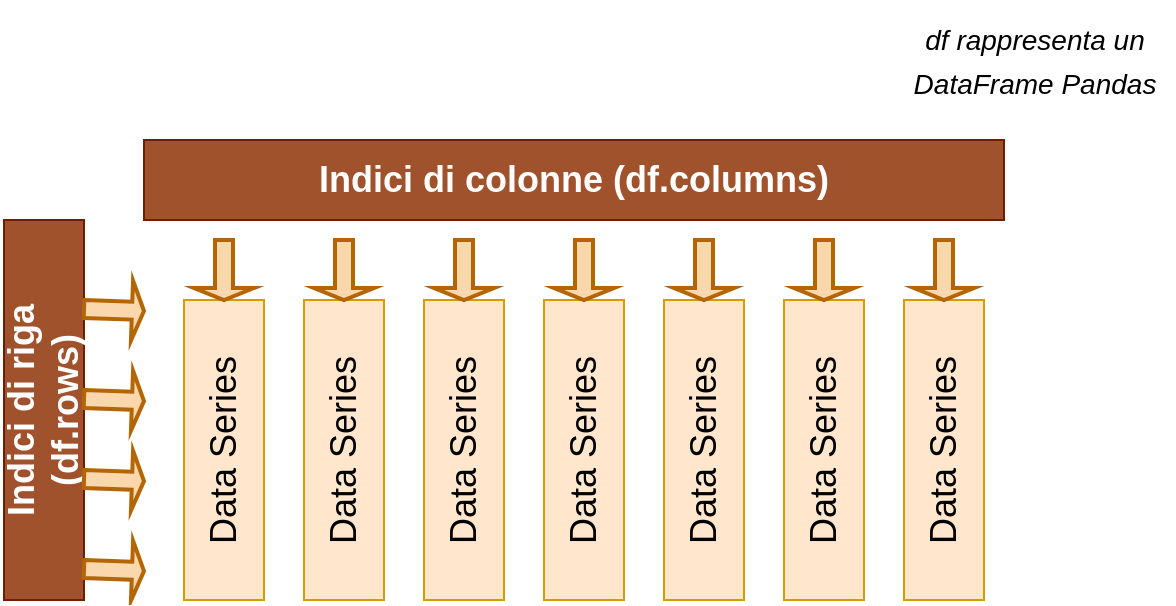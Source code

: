 <mxfile version="20.8.13" type="device"><diagram name="Pagina-1" id="MdNDpwqiQB6cTJAqlJAk"><mxGraphModel dx="1050" dy="637" grid="1" gridSize="10" guides="1" tooltips="1" connect="1" arrows="1" fold="1" page="1" pageScale="1" pageWidth="827" pageHeight="1169" math="0" shadow="0"><root><mxCell id="0"/><mxCell id="1" parent="0"/><mxCell id="v03-5XzpZH128IGTJ5de-1" value="&lt;font style=&quot;font-size: 18px;&quot;&gt;&lt;b&gt;Indici di colonne (df.columns)&lt;/b&gt;&lt;/font&gt;" style="rounded=0;whiteSpace=wrap;html=1;fillColor=#a0522d;fontColor=#ffffff;strokeColor=#6D1F00;" vertex="1" parent="1"><mxGeometry x="200" y="120" width="430" height="40" as="geometry"/></mxCell><mxCell id="v03-5XzpZH128IGTJ5de-3" value="&lt;font style=&quot;font-size: 18px;&quot;&gt;Data Series&lt;/font&gt;" style="rounded=0;whiteSpace=wrap;html=1;rotation=-90;fillColor=#ffe6cc;strokeColor=#d79b00;" vertex="1" parent="1"><mxGeometry x="165" y="255" width="150" height="40" as="geometry"/></mxCell><mxCell id="v03-5XzpZH128IGTJ5de-10" value="&lt;font style=&quot;font-size: 18px;&quot;&gt;Data Series&lt;/font&gt;" style="rounded=0;whiteSpace=wrap;html=1;rotation=-90;fillColor=#ffe6cc;strokeColor=#d79b00;" vertex="1" parent="1"><mxGeometry x="225" y="255" width="150" height="40" as="geometry"/></mxCell><mxCell id="v03-5XzpZH128IGTJ5de-11" value="&lt;font style=&quot;font-size: 18px;&quot;&gt;Data Series&lt;/font&gt;" style="rounded=0;whiteSpace=wrap;html=1;rotation=-90;fillColor=#ffe6cc;strokeColor=#d79b00;" vertex="1" parent="1"><mxGeometry x="285" y="255" width="150" height="40" as="geometry"/></mxCell><mxCell id="v03-5XzpZH128IGTJ5de-12" value="&lt;font style=&quot;font-size: 18px;&quot;&gt;Data Series&lt;/font&gt;" style="rounded=0;whiteSpace=wrap;html=1;rotation=-90;fillColor=#ffe6cc;strokeColor=#d79b00;" vertex="1" parent="1"><mxGeometry x="345" y="255" width="150" height="40" as="geometry"/></mxCell><mxCell id="v03-5XzpZH128IGTJ5de-13" value="&lt;font style=&quot;font-size: 18px;&quot;&gt;Data Series&lt;/font&gt;" style="rounded=0;whiteSpace=wrap;html=1;rotation=-90;fillColor=#ffe6cc;strokeColor=#d79b00;" vertex="1" parent="1"><mxGeometry x="405" y="255" width="150" height="40" as="geometry"/></mxCell><mxCell id="v03-5XzpZH128IGTJ5de-14" value="&lt;font style=&quot;font-size: 18px;&quot;&gt;Data Series&lt;/font&gt;" style="rounded=0;whiteSpace=wrap;html=1;rotation=-90;fillColor=#ffe6cc;strokeColor=#d79b00;" vertex="1" parent="1"><mxGeometry x="465" y="255" width="150" height="40" as="geometry"/></mxCell><mxCell id="v03-5XzpZH128IGTJ5de-15" value="&lt;font style=&quot;font-size: 18px;&quot;&gt;Data Series&lt;/font&gt;" style="rounded=0;whiteSpace=wrap;html=1;rotation=-90;fillColor=#ffe6cc;strokeColor=#d79b00;" vertex="1" parent="1"><mxGeometry x="525" y="255" width="150" height="40" as="geometry"/></mxCell><mxCell id="v03-5XzpZH128IGTJ5de-16" value="&lt;b&gt;Indici di riga&lt;br&gt;(df.rows)&lt;br&gt;&lt;/b&gt;" style="rounded=0;whiteSpace=wrap;html=1;fontSize=18;fontColor=#ffffff;fillColor=#a0522d;strokeColor=#6D1F00;rotation=-90;" vertex="1" parent="1"><mxGeometry x="55" y="235" width="190" height="40" as="geometry"/></mxCell><mxCell id="v03-5XzpZH128IGTJ5de-18" value="" style="shape=singleArrow;direction=south;whiteSpace=wrap;html=1;fontSize=18;fillColor=#fad7ac;strokeColor=#b46504;strokeWidth=2;" vertex="1" parent="1"><mxGeometry x="225" y="170" width="30" height="30" as="geometry"/></mxCell><mxCell id="v03-5XzpZH128IGTJ5de-19" value="" style="shape=singleArrow;direction=south;whiteSpace=wrap;html=1;fontSize=18;fillColor=#fad7ac;strokeColor=#b46504;strokeWidth=2;" vertex="1" parent="1"><mxGeometry x="285" y="170" width="30" height="30" as="geometry"/></mxCell><mxCell id="v03-5XzpZH128IGTJ5de-20" value="" style="shape=singleArrow;direction=south;whiteSpace=wrap;html=1;fontSize=18;fillColor=#fad7ac;strokeColor=#b46504;strokeWidth=2;" vertex="1" parent="1"><mxGeometry x="345" y="170" width="30" height="30" as="geometry"/></mxCell><mxCell id="v03-5XzpZH128IGTJ5de-21" value="" style="shape=singleArrow;direction=south;whiteSpace=wrap;html=1;fontSize=18;fillColor=#fad7ac;strokeColor=#b46504;strokeWidth=2;" vertex="1" parent="1"><mxGeometry x="405" y="170" width="30" height="30" as="geometry"/></mxCell><mxCell id="v03-5XzpZH128IGTJ5de-22" value="" style="shape=singleArrow;direction=south;whiteSpace=wrap;html=1;fontSize=18;fillColor=#fad7ac;strokeColor=#b46504;strokeWidth=2;" vertex="1" parent="1"><mxGeometry x="465" y="170" width="30" height="30" as="geometry"/></mxCell><mxCell id="v03-5XzpZH128IGTJ5de-23" value="" style="shape=singleArrow;direction=south;whiteSpace=wrap;html=1;fontSize=18;fillColor=#fad7ac;strokeColor=#b46504;strokeWidth=2;" vertex="1" parent="1"><mxGeometry x="525" y="170" width="30" height="30" as="geometry"/></mxCell><mxCell id="v03-5XzpZH128IGTJ5de-24" value="" style="shape=singleArrow;direction=south;whiteSpace=wrap;html=1;fontSize=18;fillColor=#fad7ac;strokeColor=#b46504;strokeWidth=2;" vertex="1" parent="1"><mxGeometry x="585" y="170" width="30" height="30" as="geometry"/></mxCell><mxCell id="v03-5XzpZH128IGTJ5de-25" value="" style="shape=singleArrow;direction=south;whiteSpace=wrap;html=1;fontSize=18;fillColor=#fad7ac;strokeColor=#b46504;strokeWidth=2;rotation=-88;" vertex="1" parent="1"><mxGeometry x="170" y="190" width="30" height="30" as="geometry"/></mxCell><mxCell id="v03-5XzpZH128IGTJ5de-27" value="" style="shape=singleArrow;direction=south;whiteSpace=wrap;html=1;fontSize=18;fillColor=#fad7ac;strokeColor=#b46504;strokeWidth=2;rotation=-88;" vertex="1" parent="1"><mxGeometry x="170.004" y="235.004" width="30" height="30" as="geometry"/></mxCell><mxCell id="v03-5XzpZH128IGTJ5de-28" value="" style="shape=singleArrow;direction=south;whiteSpace=wrap;html=1;fontSize=18;fillColor=#fad7ac;strokeColor=#b46504;strokeWidth=2;rotation=-88;" vertex="1" parent="1"><mxGeometry x="170.004" y="275.004" width="30" height="30" as="geometry"/></mxCell><mxCell id="v03-5XzpZH128IGTJ5de-29" value="" style="shape=singleArrow;direction=south;whiteSpace=wrap;html=1;fontSize=18;fillColor=#fad7ac;strokeColor=#b46504;strokeWidth=2;rotation=-88;" vertex="1" parent="1"><mxGeometry x="170.004" y="320.004" width="30" height="30" as="geometry"/></mxCell><mxCell id="v03-5XzpZH128IGTJ5de-30" value="&lt;font style=&quot;font-size: 14px;&quot;&gt;&lt;i style=&quot;&quot;&gt;df rappresenta un &lt;br&gt;DataFrame Pandas&lt;/i&gt;&lt;/font&gt;" style="text;html=1;align=center;verticalAlign=middle;resizable=0;points=[];autosize=1;strokeColor=none;fillColor=none;fontSize=18;fontColor=#000000;" vertex="1" parent="1"><mxGeometry x="575" y="50" width="140" height="60" as="geometry"/></mxCell></root></mxGraphModel></diagram></mxfile>